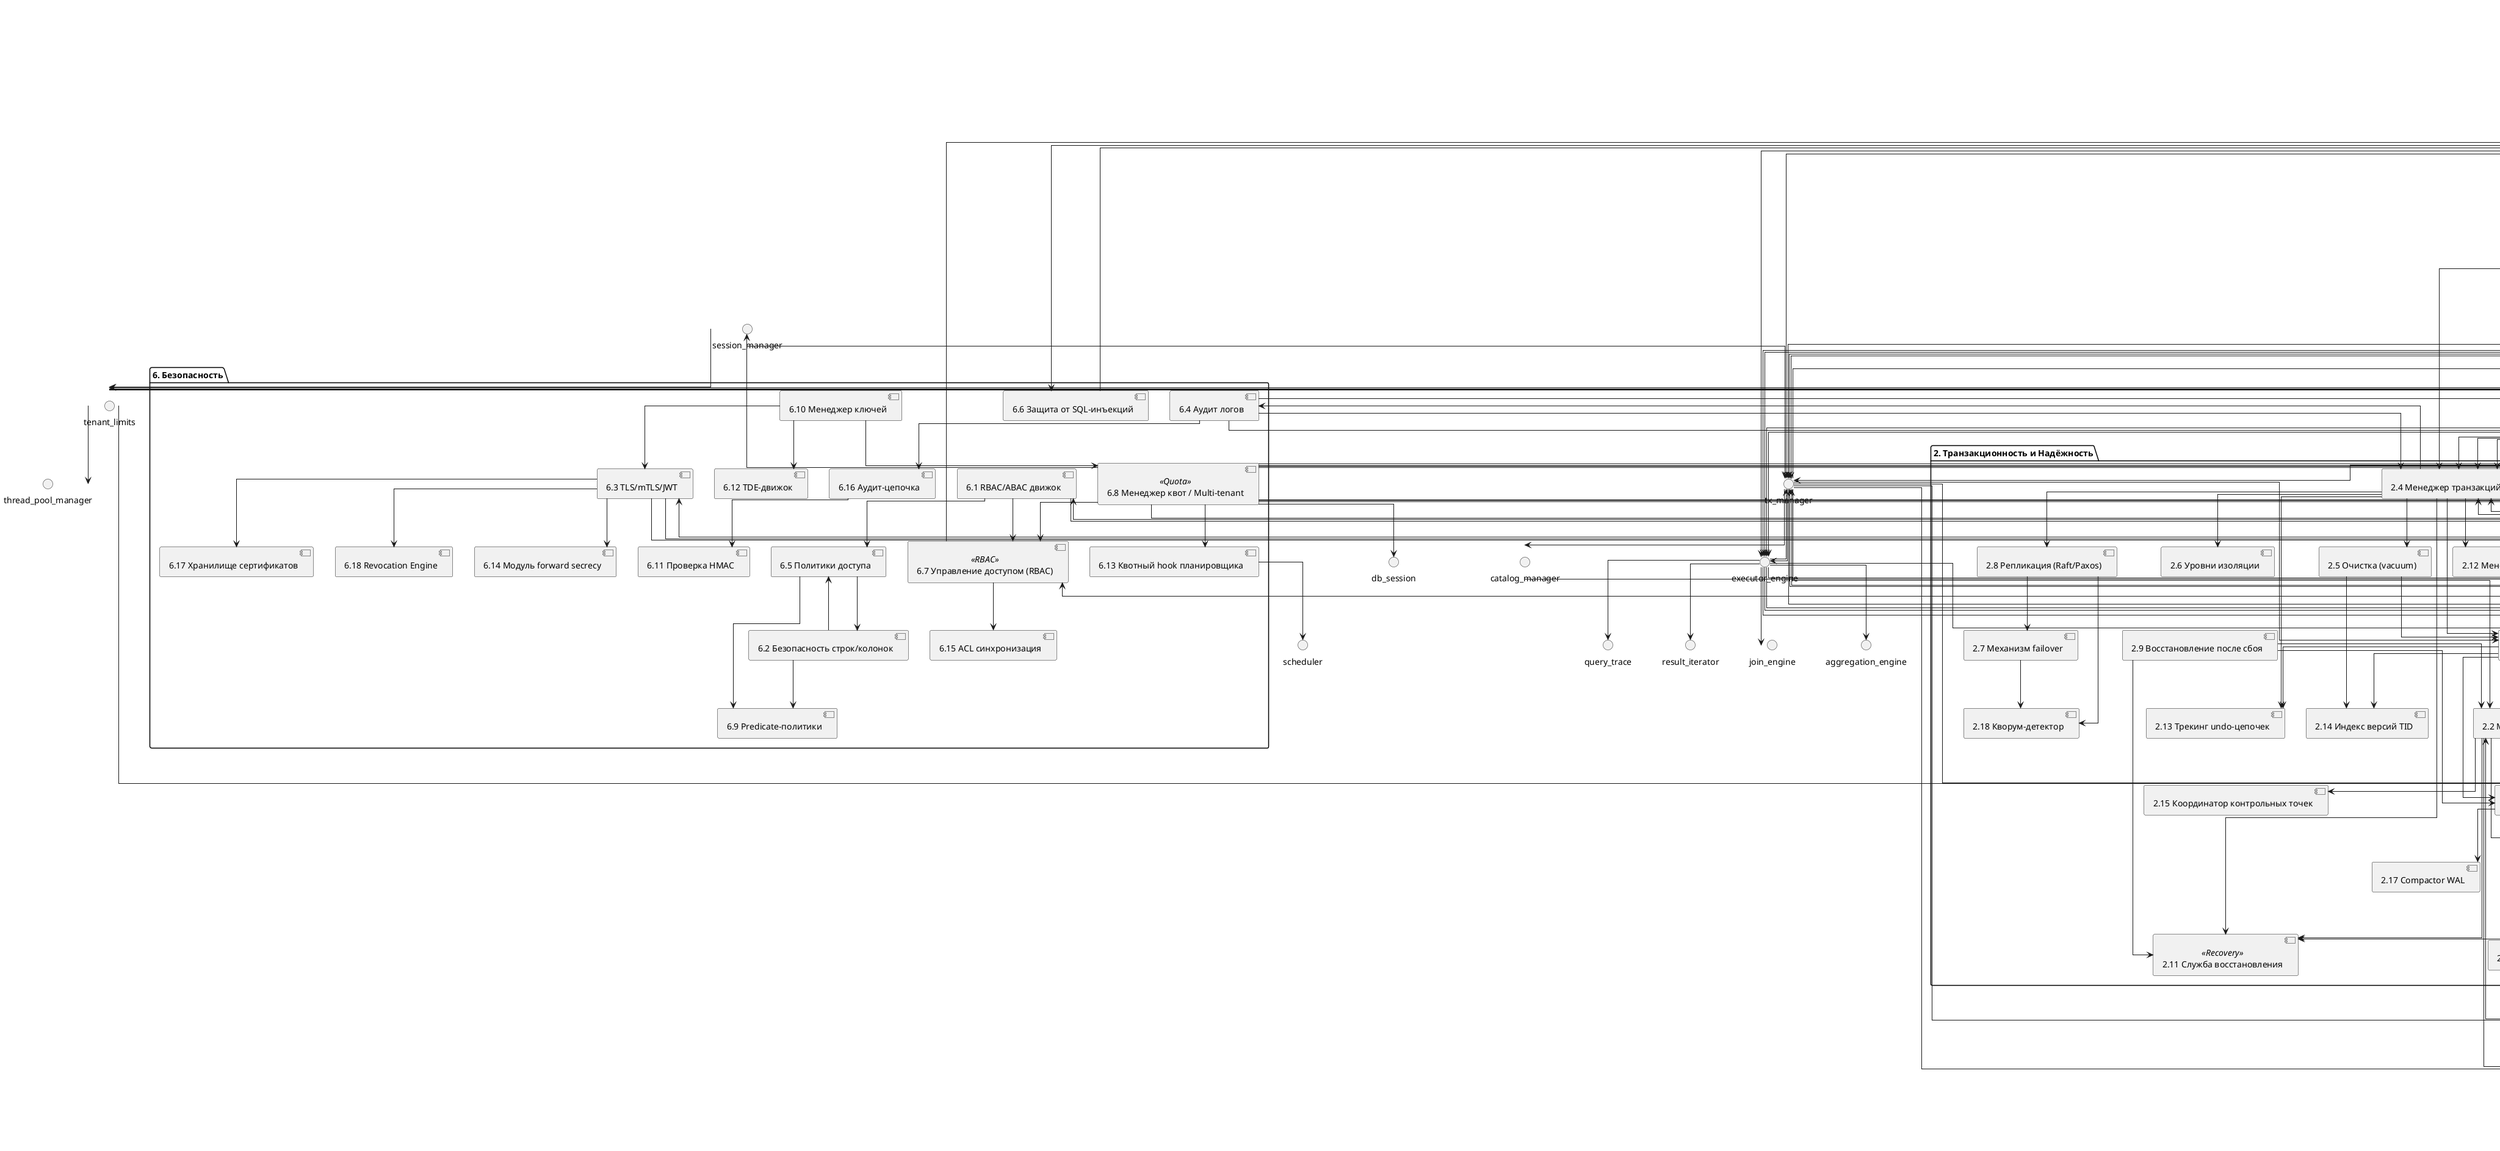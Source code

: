 @startuml
' Архитектура SAP HANA+ с русскими названиями и нумерацией
' Генерируется автоматически

title Архитектура In-Memory РСУБД уровня SAP HANA+

skinparam rectangle {
  StereotypeFontColor black
  StereotypeFontSize 11
}
skinparam shadowing false
skinparam linetype ortho
hide empty members

package "0. Инициализация и системный старт" {
  [0.1 Точка входа] as main <<entrypoint>>
  [0.2 Загрузчик конфигурации] as config_loader
  [0.3 Логгер (stderr/syslog/binary)] as logger
  [0.4 Инициализация платформы] as platform_init
  [0.5 Контроллер запуска] as bootstrap_controller
  [0.6 Безопасность при старте] as security_bootstrap
  [0.7 Инициализация метрик] as metrics_initializer
  [0.8 Watchdog и контроль запуска] as watchdog_init
  [0.9 Инициализация мониторинга] as monitoring_initializer
  [0.10 Менеджер путей логов] as log_path_manager
}

package "1. Архитектура и Хранилище" {
  [1.1 Распределение памяти] as memory_allocator <<NUMA-aware>>
  [1.2 Кэш страниц] as page_cache <<LRU/ARC>>
  [1.3 Колонковое хранилище] as column_store
  [1.4 Строковое хранилище] as row_store
  [1.5 Хранилище JSON] as json_store
  [1.6 Управление шардами] as sharding_manager
  [1.7 Управление партициями] as partition_manager
  [1.8 Авто-ребалансировка] as auto_rebalancer
  [1.9 Компрессия данных] as compression_engine
  [1.10 Индексы] as index_manager <<B+Tree, Bitmap, Hash>>
  [1.11 TTL и вытеснение] as ttl_eviction
  [1.12 Холодное хранилище (SSD)] as cold_storage_fallback
  [1.13 Буферный пул] as buffer_pool
  [1.14 Arrow-слой] as arrow_layout
  [1.15 FOR-кодирование] as for_encoding
  [1.16 Ограничения multi-tenant] as multi_tenant_limiter
  [1.17 Версионированные таблицы] as versioned_tables
  [1.18 Движок горячих/холодных данных] as tiering_engine
  [1.19 Runtime-перераспределение] as repartition_engine
  [1.20 Адаптивные индексы] as adaptive_index_builder
  [1.21 Сжатие delta] as delta_encoding
  [1.22 Сжатие RLE] as rle_encoding
  [1.23 Битовая упаковка] as bitpacking_engine
  [1.24 Prefetch и coloring] as prefetch_manager
  [1.25 Снапшоты и восстановления] as snapshot_store
  [1.26 Подсистема предварительной подкачки] as prefetch_engine
  [1.27 Блокировки сегментов хранилища] as storage_locks
  [1.28 Планировщик переходов между уровнями хранения] as tier_scheduler
  [1.29 Метрики по хранилищу и эвикшену] as storage_metrics
}

package "2. Транзакционность и Надёжность" {
  [2.1 Движок MVCC] as mvcc_engine
  [2.2 Менеджер снимков] as snapshot_manager
  [2.3 WAL-журнал] as wal_manager
  [2.4 Менеджер транзакций] as txn_manager
  [2.5 Очистка (vacuum)] as gc_vacuum
  [2.6 Уровни изоляции] as isolation_levels
  [2.7 Механизм failover] as failover_engine
  [2.8 Репликация (Raft/Paxos)] as replication
  [2.9 Восстановление после сбоя] as crash_recovery
  [2.10 WAL Writer] as wal_writer <<WAL>>
  [2.11 Служба восстановления] as recovery_service <<Recovery>>
  [2.12 Менеджер блокировок] as lock_manager
  [2.13 Трекинг undo-цепочек] as undo_chain_tracker
  [2.14 Индекс версий TID] as tid_index
  [2.15 Координатор контрольных точек] as checkpoint_coordinator
  [2.16 Коммит-логгер] as commit_logger
  [2.17 Compactor WAL] as wal_compactor
  [2.18 Кворум-детектор] as quorum_detector
}

package "3. SQL и Языки" {
  [3.1 SQL-парсер] as sql_parser
  [3.2 Планировщик SQL] as sql_planner
  [3.3 Оптимизатор SQL] as sql_optimizer
  [3.4 Исполнитель SQL] as sql_executor
  [3.5 Движок UDF] as udf_engine
  [3.6 PL/SQL рантайм] as pl_lang_runtime
  [3.7 DSL-движок] as dsl_engine
  [3.8 Аналитический движок] as analytic_engine
  [3.9 Оптимизатор (Rule-based)] as sql_rule_optimizer
  [3.10 Оптимизатор (Cost-based)] as sql_cost_optimizer
  [3.11 Runtime feedback / Re-optimization] as sql_feedback_engine
  [3.12 Оконные функции] as window_function_engine
  [3.13 ML-инференс в SQL] as ml_inference_engine
  [3.14 JIT-компилятор] as jit_compiler
  [3.15 WASM рантайм] as wasm_runtime
  [3.16 Lua рантайм] as lua_runtime
  [3.17 JSON-функции SQL] as json_sql_engine
  [3.18 MATCH_RECOGNIZE и шаблоны] as pattern_sql_engine
}

package "4. Интерфейсы и Интеграции" {
  [4.1 JDBC-сервер] as jdbc_server
  [4.2 ODBC-шлюз] as odbc_gateway
  [4.3 REST API] as rest_api
  [4.4 GraphQL API] as graphql_api
  [4.5 gRPC-интерфейс] as grpc_interface
  [4.6 CLI-оболочка] as cli_shell
  [4.7 Документация OpenAPI] as openapi_doc
  [4.8 CDC и стриминг] as cdc_streaming
  [4.9 Загрузчик S3/CSV/Parquet] as s3_batch_loader
  [4.10 Внешние хуки] as external_hooks
  [4.11 ETL-движок] as etl_engine
  [4.12 Raft / Consensus Engine] as raft_engine <<Consensus>>
  [4.13 WebSocket API] as websocket_api
  [4.14 JSON:API интерфейс] as json_api
  [4.15 BPMN шлюз] as bpmn_gateway
  [4.16 Webhook-обработчик] as webhook_dispatcher
  [4.17 CDC через Pulsar] as cdc_pulsar
  [4.18 CDC через Kafka] as cdc_kafka
  [4.19 CDC через Redis] as cdc_redis
  [4.20 Версионирование OpenAPI] as openapi_versioning
  [4.21 CLI-админ API] as cli_admin_api
  [4.22 Election Manager] as election_manager
}

package "5. BI, ML, OLAP" {
  [5.1 Материализованные представления] as materialized_views
  [5.2 Адаптивные агрегаты] as adaptive_aggregates
  [5.3 Обработка временных рядов] as time_series_engine
  [5.4 ML-движок (ONNX/Tensorflow)] as ml_runtime
  [5.5 Аналитические функции] as analytics_functions
  [5.6 HTAP-модуль] as htap_manager
  [5.7 Адаптер ML] as ml_adapter
  [5.8 JIT компилятор] as jit_engine <<JIT>>
  [5.9 Apache Arrow / PAX runtime] as arrow_runtime <<Arrow>>
  [5.10 SQL-инференс ML] as sql_inference_engine
  [5.11 PyTorch runtime] as pytorch_runtime
  [5.12 OLAP-кубы и фрагментация] as olap_cube_fragmentation
  [5.13 Заполнение пропусков] as gap_fill_engine
  [5.14 Retention/Downsampling] as retention_policy_engine
  [5.15 Кластеризация] as cluster_analysis_engine
  [5.16 Статистика и корреляции] as statistical_analysis_engine
  [5.17 Экспорт в Parquet/Arrow] as parquet_arrow_exporter
  [5.18 Планировщик агрегатов] as aggregate_scheduler
}

package "6. Безопасность" {
  [6.1 RBAC/ABAC движок] as rbac_abac_engine
  [6.2 Безопасность строк/колонок] as row_col_security
  [6.3 TLS/mTLS/JWT] as tls_mtls_jwt
  [6.4 Аудит логов] as audit_logger
  [6.5 Политики доступа] as access_policies
  [6.6 Защита от SQL-инъекций] as sql_injection_guard
  [6.7 Управление доступом (RBAC)] as access_control <<RBAC>>
  [6.8 Менеджер квот / Multi-tenant] as quota_manager <<Quota>>
  [6.9 Predicate-политики] as predicate_policy_engine
  [6.10 Менеджер ключей] as key_manager
  [6.11 Проверка HMAC] as hmac_integrity_checker
  [6.12 TDE-движок] as tde_engine
  [6.13 Квотный hook планировщика] as quota_scheduler_hook
  [6.14 Модуль forward secrecy] as forward_secrecy_module
  [6.15 ACL синхронизация] as acl_sync_engine
  [6.16 Аудит-цепочка] as audit_chain_logger
  [6.17 Хранилище сертификатов] as cert_store
  [6.18 Revocation Engine] as revocation_engine
}

package "7. Observability и DevOps" {
  [7.1 Prometheus-экспортер] as prometheus_exporter
  [7.2 Трейсинг (OpenTelemetry)] as opentelemetry_tracer
  [7.3 Профилировщик (Flamegraph)] as flamegraph_profiler
  [7.4 Структурированное логирование] as structured_logger
  [7.5 Fuzzer-движок] as fuzzer_engine
  [7.6 CI/CD раннер] as ci_cd_runner
  [7.7 Эволюция схемы] as schema_evolver
  [7.8 Агент трассировки запросов] as tracing_agent <<Tracing>>
  [7.9 Бинарный логгер] as binary_logger
  [7.10 Alerting Engine] as alerting_engine
  [7.11 Query Timeline Viewer] as query_timeline_viewer
  [7.12 Покрытие тестами] as coverage_analyzer
  [7.13 Rollback-планировщик] as rollback_planner
  [7.14 log_event hook] as log_event_hook
  [7.15 Zipkin/Jaeger Exporter] as zipkin_jaeger_exporter
  [7.16 Stress-тестирование] as stress_test_engine
  [7.17 Live reload схемы] as schema_live_reload
}

package "8. Производительность" {
  [8.1 Векторный исполнитель] as vectorized_executor
  [8.2 Адаптивные соединения] as adaptive_joins
  [8.3 Кэш планов] as plan_cache
  [8.4 Адаптивный оптимизатор] as runtime_optimizer
  [8.5 Стриминговый агрегатор] as streaming_aggregator
  [8.6 Arrow-исполнитель] as arrow_executor
  [8.7 Мгновенный snapshot] as instant_snapshot
  [8.8 Grace Hash Join] as grace_hash_join
  [8.9 Feedback от стоимости плана] as plan_cost_feedback
  [8.10 Execution Timeline Analyzer] as execution_timeline_analyzer
  [8.11 Reconfigurator соединений] as join_reconfigurator
  [8.12 Встраиваемый JIT Executor] as codegen_inliner
  [8.13 План-контроль кэша] as plan_eviction_manager
  [8.14 Recompiler для горячих путей] as hot_path_recompiler
  [8.15 Arrow Layout Runtime] as arrow_layout_runtime
  [8.16 Трассируемый Flame Executor] as flame_executor
}

package "9. Расширяемость" {
  [9.1 Песочница UDF] as udf_sandbox
  [9.2 Загрузчик плагинов] as plugin_loader
  [9.3 SQL wire-протокол] as sql_wire_protocol
  [9.4 JSON API] as json_api
  [9.5 Планировщик DSL-задач] as dsl_task_scheduler
  [9.6 UDF Runtime (Lua/WASM)] as udf_runtime
  [9.7 UDF Policy Manager] as udf_policy_manager
  [9.8 Runtime Hot-Reload плагинов] as plugin_hot_reload
  [9.9 Контроль версий плагинов] as plugin_version_control
  [9.10 gRPC Middleware] as grpc_middleware
  [9.11 DSL Cron Scheduler] as dsl_cron_scheduler
  [9.12 PostgreSQL Wire Protocol Layer] as sql_pg_wire_emulator
  [9.13 JSON API Expander] as rest_openapi_expander
}

package "10. Тестируемость" {
  [10.1 Unit-тесты] as unit_test_engine
  [10.2 Интеграционные тесты] as integration_test_harness
  [10.3 Стресс-тесты] as stress_test_runner
  [10.4 Мутационное покрытие] as mutation_coverage
  [10.5 Fuzz-тестирование (ASAN/MSAN)] as fuzz_tester
  [10.6 Soak-тесты] as soak_tester
  [10.7 Benchmark Suite] as benchmark_suite
  [10.8 Fault Injection Engine] as fault_injection_engine
  [10.9 Chaos Testing Framework] as chaos_testing
  [10.10 CI Export Reporter] as ci_report_exporter
  [10.11 Flamegraph Tracer] as flamegraph_tracer
  [10.12 SQL/DSL Test Runner] as sql_dsl_test_runner
}

main --> config_loader
main --> logger
main --> platform_init
main --> bootstrap_controller
main --> memory_allocator
main --> txn_manager
main --> sql_parser
bootstrap_controller --> rest_api
sql_parser --> sql_planner
sql_planner --> sql_optimizer
sql_optimizer --> sql_executor
sql_optimizer --> adaptive_aggregates
sql_optimizer --> plan_cache
sql_optimizer --> runtime_optimizer
sql_executor --> index_manager
sql_executor --> column_store
sql_executor --> row_store
sql_executor --> mvcc_engine
sql_executor --> pl_lang_runtime
sql_executor --> analytic_engine
sql_executor --> adaptive_joins
sql_executor --> streaming_aggregator
sql_executor --> arrow_executor
analytic_engine --> materialized_views
analytic_engine --> analytics_functions
analytic_engine --> vectorized_executor
mvcc_engine --> versioned_tables
mvcc_engine --> snapshot_manager
mvcc_engine --> wal_manager
txn_manager --> mvcc_engine
txn_manager --> gc_vacuum
txn_manager --> isolation_levels
txn_manager --> replication
replication --> failover_engine
crash_recovery --> wal_manager
row_store --> buffer_pool
row_store --> index_manager
column_store --> compression_engine
column_store --> for_encoding
column_store --> arrow_layout
column_store --> index_manager
page_cache --> cold_storage_fallback
ttl_eviction --> cold_storage_fallback
rest_api --> sql_executor
graphql_api --> sql_executor
grpc_interface --> sql_executor
s3_batch_loader --> row_store
s3_batch_loader --> column_store
cdc_streaming --> wal_manager
ml_runtime --> ml_adapter
ml_adapter --> vectorized_executor
udf_engine --> plugin_loader
plugin_loader --> udf_sandbox
opentelemetry_tracer --> sql_executor
flamegraph_profiler --> vectorized_executor
structured_logger --> logger
integration_test_harness --> row_store
integration_test_harness --> column_store
stress_test_runner --> txn_manager
stress_test_runner --> sql_executor
mutation_coverage --> sql_parser
mutation_coverage --> sql_executor
json_store --> sql_executor
sharding_manager --> partition_manager
partition_manager --> row_store
auto_rebalancer --> sharding_manager
multi_tenant_limiter --> buffer_pool
multi_tenant_limiter --> memory_allocator
dsl_engine --> dsl_task_scheduler
jdbc_server --> sql_executor
odbc_gateway --> sql_executor
cli_shell --> sql_parser
openapi_doc --> rest_api
external_hooks --> txn_manager
time_series_engine --> column_store
time_series_engine --> analytics_functions
rbac_abac_engine --> sql_executor
tls_mtls_jwt --> rest_api
tls_mtls_jwt --> grpc_interface
access_policies --> row_col_security
sql_injection_guard --> sql_parser
fuzzer_engine --> sql_executor
fuzzer_engine --> txn_manager
schema_evolver --> row_store
schema_evolver --> column_store
instant_snapshot --> buffer_pool
instant_snapshot --> snapshot_manager
instant_snapshot --> mvcc_engine
ci_cd_runner --> unit_test_engine
ci_cd_runner --> schema_evolver
prometheus_exporter --> buffer_pool
prometheus_exporter --> sql_executor
prometheus_exporter --> opentelemetry_tracer
audit_logger --> sql_executor
audit_logger --> txn_manager
audit_logger --> structured_logger
htap_manager --> analytic_engine
htap_manager --> column_store
htap_manager --> sql_executor
config_loader --> logger
config_loader --> memory_allocator
logger --> structured_logger
platform_init --> memory_allocator
memory_allocator --> buffer_pool
memory_allocator --> multi_tenant_limiter
json_api --> sql_executor
json_api --> rest_api
sql_wire_protocol --> sql_parser
sql_wire_protocol --> sql_executor
buffer_pool --> page_cache
sql_executor --> json_store
sharding_manager --> auto_rebalancer
cold_storage_fallback --> ttl_eviction
wal_writer --> recovery_service
udf_engine --> sql_executor
cdc_streaming --> txn_manager
integration_test_harness --> sql_executor
sql_executor --> udf_engine
dsl_task_scheduler --> dsl_engine
sql_executor --> jdbc_server
sql_executor --> odbc_gateway
sql_executor --> graphql_api
rest_api --> openapi_doc
wal_manager --> cdc_streaming
etl_engine --> s3_batch_loader
txn_manager --> external_hooks
analytic_engine --> time_series_engine
ml_adapter --> ml_runtime
sql_executor --> htap_manager
sql_executor --> rbac_abac_engine
rest_api --> tls_mtls_jwt
txn_manager --> audit_logger
row_col_security --> access_policies
sql_parser --> sql_injection_guard
vectorized_executor --> flamegraph_profiler
sql_executor --> fuzzer_engine
ci_cd_runner --> integration_test_harness
ci_cd_runner --> stress_test_runner
ci_cd_runner --> mutation_coverage
snapshot_manager --> instant_snapshot
sql_wire_protocol --> jdbc_server
sql_wire_protocol --> odbc_gateway
logger --> wal_writer
snapshot_manager --> recovery_service
txn_manager --> recovery_service
platform_init --> raft_engine
sql_executor --> jit_engine
sql_executor --> tracing_agent
access_control --> sql_parser
rest_api --> access_control
column_store --> arrow_runtime
row_store --> arrow_runtime
quota_manager --> access_control
quota_manager --> session_manager
quota_manager --> db_session
quota_manager --> sql_executor
quota_manager --> metrics_engine
quota_manager --> rest_api
quota_manager --> grpc_api
quota_manager --> udf_engine
quota_manager --> tx_scheduler
quota_manager --> job_scheduler
quota_manager --> plan_cache
main --> security_bootstrap
main --> metrics_initializer
main --> watchdog_init
config_loader --> log_path_manager
platform_init --> watchdog_init
platform_init --> monitoring_initializer
bootstrap_controller --> platform_init
bootstrap_controller --> logger
bootstrap_controller --> security_bootstrap
bootstrap_controller --> metrics_initializer
bootstrap_controller --> monitoring_initializer
memory_allocator --> page_cache
memory_allocator --> prefetch_manager
page_cache --> buffer_pool
buffer_pool --> column_store
buffer_pool --> row_store
buffer_pool --> json_store
column_store --> rle_encoding
column_store --> bitpacking_engine
column_store --> adaptive_index_builder
row_store --> compression_engine
compression_engine --> delta_encoding
compression_engine --> for_encoding
compression_engine --> rle_encoding
index_manager --> adaptive_index_builder
partition_manager --> repartition_engine
sharding_manager --> repartition_engine
cold_storage_fallback --> tiering_engine
ttl_eviction --> tiering_engine
versioned_tables --> snapshot_store
txn_manager --> lock_manager
txn_manager --> undo_chain_tracker
mvcc_engine --> tid_index
mvcc_engine --> undo_chain_tracker
snapshot_manager --> checkpoint_coordinator
snapshot_manager --> wal_manager
wal_manager --> wal_writer
wal_manager --> wal_compactor
wal_writer --> commit_logger
crash_recovery --> snapshot_manager
crash_recovery --> recovery_service
replication --> quorum_detector
failover_engine --> quorum_detector
gc_vacuum --> mvcc_engine
gc_vacuum --> tid_index
sql_planner --> sql_rule_optimizer
sql_planner --> sql_cost_optimizer
sql_cost_optimizer --> sql_feedback_engine
sql_rule_optimizer --> sql_optimizer
sql_feedback_engine --> sql_optimizer
sql_executor --> json_sql_engine
sql_executor --> pattern_sql_engine
sql_executor --> window_function_engine
sql_executor --> jit_compiler
udf_engine --> lua_runtime
udf_engine --> wasm_runtime
dsl_engine --> sql_planner
pl_lang_runtime --> sql_executor
rest_api --> openapi_versioning
graphql_api --> json_api
grpc_interface --> openapi_doc
grpc_interface --> election_manager
cli_shell --> cli_admin_api
cdc_streaming --> cdc_kafka
cdc_streaming --> cdc_pulsar
cdc_streaming --> cdc_redis
etl_engine --> external_hooks
etl_engine --> bpmn_gateway
etl_engine --> webhook_dispatcher
raft_engine --> election_manager
raft_engine --> grpc_interface
ml_adapter --> pytorch_runtime
ml_adapter --> sql_inference_engine
materialized_views --> olap_cube_fragmentation
materialized_views --> aggregate_scheduler
adaptive_aggregates --> statistical_analysis_engine
adaptive_aggregates --> cluster_analysis_engine
analytics_functions --> statistical_analysis_engine
analytics_functions --> cluster_analysis_engine
time_series_engine --> gap_fill_engine
time_series_engine --> retention_policy_engine
htap_manager --> arrow_runtime
htap_manager --> olap_cube_fragmentation
arrow_runtime --> parquet_arrow_exporter
quota_manager --> quota_scheduler_hook
quota_scheduler_hook --> scheduler
audit_logger --> audit_chain_logger
audit_chain_logger --> hmac_integrity_checker
tls_mtls_jwt --> cert_store
tls_mtls_jwt --> revocation_engine
tls_mtls_jwt --> forward_secrecy_module
access_policies --> predicate_policy_engine
access_control --> acl_sync_engine
rbac_abac_engine --> access_control
rbac_abac_engine --> access_policies
row_col_security --> predicate_policy_engine
key_manager --> tls_mtls_jwt
key_manager --> tde_engine
key_manager --> quota_manager
structured_logger --> binary_logger
structured_logger --> alerting_engine
structured_logger --> log_event_hook
opentelemetry_tracer --> zipkin_jaeger_exporter
tracing_agent --> query_timeline_viewer
ci_cd_runner --> rollback_planner
fuzzer_engine --> coverage_analyzer
fuzzer_engine --> stress_test_engine
schema_evolver --> schema_live_reload
schema_evolver --> rollback_planner
adaptive_joins --> grace_hash_join
adaptive_joins --> join_reconfigurator
plan_cache --> plan_eviction_manager
plan_cache --> hot_path_recompiler
runtime_optimizer --> plan_cost_feedback
vectorized_executor --> codegen_inliner
arrow_executor --> arrow_layout_runtime
vectorized_executor --> flame_executor
flame_executor --> execution_timeline_analyzer
udf_sandbox --> udf_runtime
udf_sandbox --> udf_policy_manager
plugin_loader --> plugin_hot_reload
plugin_loader --> plugin_version_control
sql_wire_protocol --> sql_pg_wire_emulator
json_api --> rest_openapi_expander
dsl_task_scheduler --> dsl_cron_scheduler
json_api --> grpc_middleware
unit_test_engine --> ci_report_exporter
stress_test_runner --> benchmark_suite
integration_test_harness --> sql_dsl_test_runner
mutation_coverage --> fuzz_tester
stress_test_runner --> fault_injection_engine
fault_injection_engine --> chaos_testing
integration_test_harness --> soak_tester
unit_test_engine --> flamegraph_tracer
buffer_pool --> eviction_manager
cold_data_manager --> ttl_manager
delta_compression --> dictionary_compression
column_store --> mvcc_engine
row_store --> acl_engine
column_store --> acl_engine
table_allocator --> numa_allocator
eviction_manager --> wal_engine
storage_layout --> executor_engine
storage_layout --> query_optimizer
hot_data_manager --> prefetch_engine
page_cache --> flamegraph_profiler
dictionary_compression --> executor_engine
tier_scheduler --> prefetch_engine
executor_engine --> prefetch_engine
prefetch_engine --> page_cache
prefetch_engine --> storage_metrics
prefetch_engine --> buffer_pool
eviction_manager --> storage_locks
snapshot_manager --> storage_locks
wal_engine --> storage_locks
storage_locks --> table_engine
storage_locks --> column_store
storage_locks --> page_cache
ttl_manager --> tier_scheduler
storage_metrics --> tier_scheduler
buffer_pool --> tier_scheduler
tier_scheduler --> hot_data_manager
tier_scheduler --> cold_data_manager
tier_scheduler --> eviction_manager
buffer_pool --> storage_metrics
page_cache --> storage_metrics
eviction_manager --> storage_metrics
storage_metrics --> observability_engine
storage_metrics --> rest_api
storage_metrics --> cli_engine
logger --> monitoring_initializer
logger --> log_path_manager
logger --> security_bootstrap
platform_init --> security_bootstrap
bootstrap_controller --> txn_manager
bootstrap_controller --> sql_parser
bootstrap_controller --> watchdog_init
config_loader --> security_bootstrap
security_bootstrap --> metrics_initializer
metrics_initializer --> monitoring_initializer
watchdog_init --> monitoring_initializer
monitoring_initializer --> log_path_manager
log_path_manager --> logger
security_bootstrap --> memory_allocator
memory_allocator --> column_store
memory_allocator --> row_store
memory_allocator --> json_store
page_cache --> column_store
page_cache --> row_store
page_cache --> json_store
page_cache --> wal_manager
page_cache --> ttl_eviction
page_cache --> recovery_engine
page_cache --> monitoring_initializer
column_store --> recovery_engine
column_store --> ttl_eviction
column_store --> monitoring_initializer
row_store --> recovery_engine
row_store --> ttl_eviction
row_store --> monitoring_initializer
json_store --> compression_engine
json_store --> index_manager
json_store --> recovery_engine
json_store --> ttl_eviction
json_store --> monitoring_initializer
memory_allocator --> sharding_manager
sharding_manager --> recovery_engine
sharding_manager --> monitoring_initializer
partition_manager --> recovery_engine
partition_manager --> auto_rebalancer
partition_manager --> monitoring_initializer
auto_rebalancer --> monitoring_initializer
auto_rebalancer --> recovery_engine
compression_engine --> recovery_engine
compression_engine --> monitoring_initializer
index_manager --> recovery_engine
index_manager --> monitoring_initializer
ttl_eviction --> monitoring_initializer
ttl_eviction --> recovery_engine
column_store --> cold_storage_fallback
row_store --> cold_storage_fallback
json_store --> cold_storage_fallback
cold_storage_fallback --> recovery_engine
cold_storage_fallback --> monitoring_initializer
ttl_eviction --> auto_tiering_engine
cold_storage_fallback --> auto_tiering_engine
auto_tiering_engine --> monitoring_initializer
auto_tiering_engine --> recovery_engine
partition_manager --> shard_balancer
auto_tiering_engine --> shard_balancer
shard_balancer --> auto_rebalancer
shard_balancer --> monitoring_initializer
shard_balancer --> recovery_engine
column_store --> system_versioning
row_store --> system_versioning
json_store --> system_versioning
mvcc_engine --> system_versioning
system_versioning --> query_executor
system_versioning --> snapshot_manager
system_versioning --> recovery_engine
memory_allocator --> large_memory_support
config_loader --> large_memory_support
large_memory_support --> column_store
large_memory_support --> row_store
large_memory_support --> json_store
large_memory_support --> page_cache
large_memory_support --> recovery_engine
config_loader --> tenant_limits
session_manager --> tenant_limits
tenant_limits --> query_executor
tenant_limits --> memory_allocator
tenant_limits --> thread_pool_manager
tenant_limits --> page_cache
tenant_limits --> monitoring_initializer
column_store --> pax_arrow_support
etl_engine --> pax_arrow_support
pax_arrow_support --> query_executor
pax_arrow_support --> vectorized_engine
pax_arrow_support --> export_subsystem
column_store --> vector_compression
etl_engine --> vector_compression
pax_arrow_support --> vector_compression
vector_compression --> query_executor
vector_compression --> snapshot_manager
vector_compression --> recovery_engine
tx_manager --> mvcc_engine
catalog_manager --> mvcc_engine
row_store --> mvcc_engine
json_store --> mvcc_engine
mvcc_engine --> garbage_collector
mvcc_engine --> query_executor
mvcc_engine --> recovery_engine
session_manager --> tx_manager
config_loader --> tx_manager
tx_manager --> snapshot_manager
tx_manager --> catalog_manager
tx_manager --> query_executor
tx_manager --> recovery_engine
storage_engine --> wal_snapshot_recovery
config_loader --> wal_snapshot_recovery
tx_manager --> wal_snapshot_recovery
mvcc_engine --> wal_snapshot_recovery
page_cache --> wal_snapshot_recovery
wal_snapshot_recovery --> recovery_engine
wal_snapshot_recovery --> snapshot_manager
wal_snapshot_recovery --> storage_engine
wal_snapshot_recovery --> page_cache
wal_snapshot_recovery --> garbage_collector
snapshot_manager --> mvcc_engine
snapshot_manager --> recovery_engine
snapshot_manager --> query_executor
snapshot_manager --> garbage_collector
tx_manager --> garbage_collector
garbage_collector --> page_cache
garbage_collector --> wal_snapshot_recovery
garbage_collector --> memory_manager
recovery_engine --> ha_manager
recovery_engine --> snapshot_manager
recovery_engine --> query_executor
config_loader --> ha_manager
raft_engine --> ha_manager
ha_manager --> raft_engine
ha_manager --> recovery_engine
ha_manager --> metrics_engine
ha_manager --> cluster_manager
cluster_manager --> raft_engine
raft_engine --> cluster_manager
raft_engine --> wal_snapshot_recovery
raft_engine --> tx_manager
config_loader --> cluster_manager
cluster_manager --> node_monitor
cluster_manager --> ha_manager
cluster_manager --> metrics_engine
cluster_manager --> replication_modes
ha_manager --> replication_modes
tx_manager --> replication_modes
replication_modes --> wal_snapshot_recovery
replication_modes --> ha_manager
replication_modes --> raft_engine
replication_modes --> tx_manager
raft_engine --> consensus_policy
replication_modes --> consensus_policy
ha_manager --> consensus_policy
cluster_manager --> consensus_policy
consensus_policy --> raft_engine
consensus_policy --> tx_manager
consensus_policy --> recovery_engine
consensus_policy --> ha_manager
client_api --> sql_parser
rest_api --> sql_parser
graphql_api --> sql_parser
cli_engine --> sql_parser
sql_parser --> query_planner
sql_parser --> catalog_engine
sql_parser --> dsl_engine
sql_parser --> udf_engine
sql_parser --> tx_manager
catalog_engine --> query_planner
query_planner --> query_optimizer
query_planner --> tx_manager
query_planner --> catalog_engine
query_planner --> executor_engine
catalog_engine --> query_optimizer
statistics_engine --> query_optimizer
query_optimizer --> executor_engine
query_optimizer --> catalog_engine
query_optimizer --> tx_manager
sql_parser --> executor_engine
tx_manager --> executor_engine
executor_engine --> table_engine
executor_engine --> column_store
executor_engine --> mvcc_engine
executor_engine --> tx_manager
executor_engine --> result_iterator
executor_engine --> udf_engine
executor_engine --> join_engine
executor_engine --> aggregation_engine
executor_engine --> query_trace
@enduml
